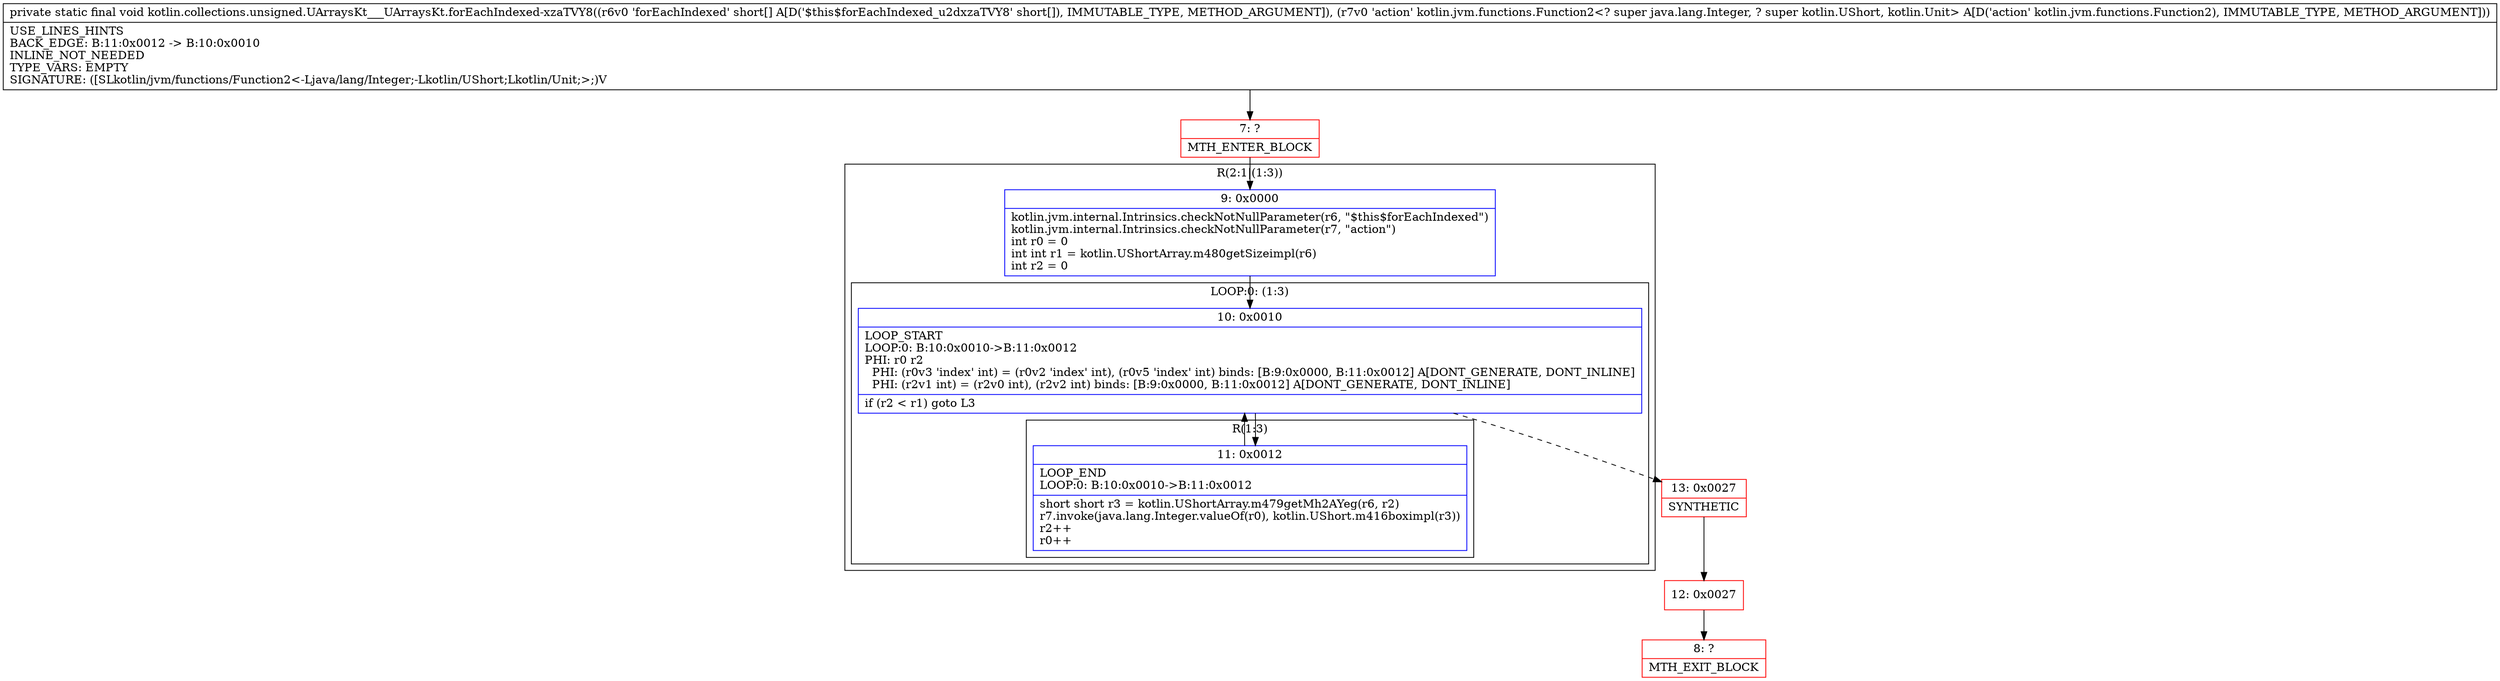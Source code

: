 digraph "CFG forkotlin.collections.unsigned.UArraysKt___UArraysKt.forEachIndexed\-xzaTVY8([SLkotlin\/jvm\/functions\/Function2;)V" {
subgraph cluster_Region_964371888 {
label = "R(2:1|(1:3))";
node [shape=record,color=blue];
Node_9 [shape=record,label="{9\:\ 0x0000|kotlin.jvm.internal.Intrinsics.checkNotNullParameter(r6, \"$this$forEachIndexed\")\lkotlin.jvm.internal.Intrinsics.checkNotNullParameter(r7, \"action\")\lint r0 = 0\lint int r1 = kotlin.UShortArray.m480getSizeimpl(r6)\lint r2 = 0\l}"];
subgraph cluster_LoopRegion_2009713006 {
label = "LOOP:0: (1:3)";
node [shape=record,color=blue];
Node_10 [shape=record,label="{10\:\ 0x0010|LOOP_START\lLOOP:0: B:10:0x0010\-\>B:11:0x0012\lPHI: r0 r2 \l  PHI: (r0v3 'index' int) = (r0v2 'index' int), (r0v5 'index' int) binds: [B:9:0x0000, B:11:0x0012] A[DONT_GENERATE, DONT_INLINE]\l  PHI: (r2v1 int) = (r2v0 int), (r2v2 int) binds: [B:9:0x0000, B:11:0x0012] A[DONT_GENERATE, DONT_INLINE]\l|if (r2 \< r1) goto L3\l}"];
subgraph cluster_Region_253019202 {
label = "R(1:3)";
node [shape=record,color=blue];
Node_11 [shape=record,label="{11\:\ 0x0012|LOOP_END\lLOOP:0: B:10:0x0010\-\>B:11:0x0012\l|short short r3 = kotlin.UShortArray.m479getMh2AYeg(r6, r2)\lr7.invoke(java.lang.Integer.valueOf(r0), kotlin.UShort.m416boximpl(r3))\lr2++\lr0++\l}"];
}
}
}
Node_7 [shape=record,color=red,label="{7\:\ ?|MTH_ENTER_BLOCK\l}"];
Node_13 [shape=record,color=red,label="{13\:\ 0x0027|SYNTHETIC\l}"];
Node_12 [shape=record,color=red,label="{12\:\ 0x0027}"];
Node_8 [shape=record,color=red,label="{8\:\ ?|MTH_EXIT_BLOCK\l}"];
MethodNode[shape=record,label="{private static final void kotlin.collections.unsigned.UArraysKt___UArraysKt.forEachIndexed\-xzaTVY8((r6v0 'forEachIndexed' short[] A[D('$this$forEachIndexed_u2dxzaTVY8' short[]), IMMUTABLE_TYPE, METHOD_ARGUMENT]), (r7v0 'action' kotlin.jvm.functions.Function2\<? super java.lang.Integer, ? super kotlin.UShort, kotlin.Unit\> A[D('action' kotlin.jvm.functions.Function2), IMMUTABLE_TYPE, METHOD_ARGUMENT]))  | USE_LINES_HINTS\lBACK_EDGE: B:11:0x0012 \-\> B:10:0x0010\lINLINE_NOT_NEEDED\lTYPE_VARS: EMPTY\lSIGNATURE: ([SLkotlin\/jvm\/functions\/Function2\<\-Ljava\/lang\/Integer;\-Lkotlin\/UShort;Lkotlin\/Unit;\>;)V\l}"];
MethodNode -> Node_7;Node_9 -> Node_10;
Node_10 -> Node_11;
Node_10 -> Node_13[style=dashed];
Node_11 -> Node_10;
Node_7 -> Node_9;
Node_13 -> Node_12;
Node_12 -> Node_8;
}


